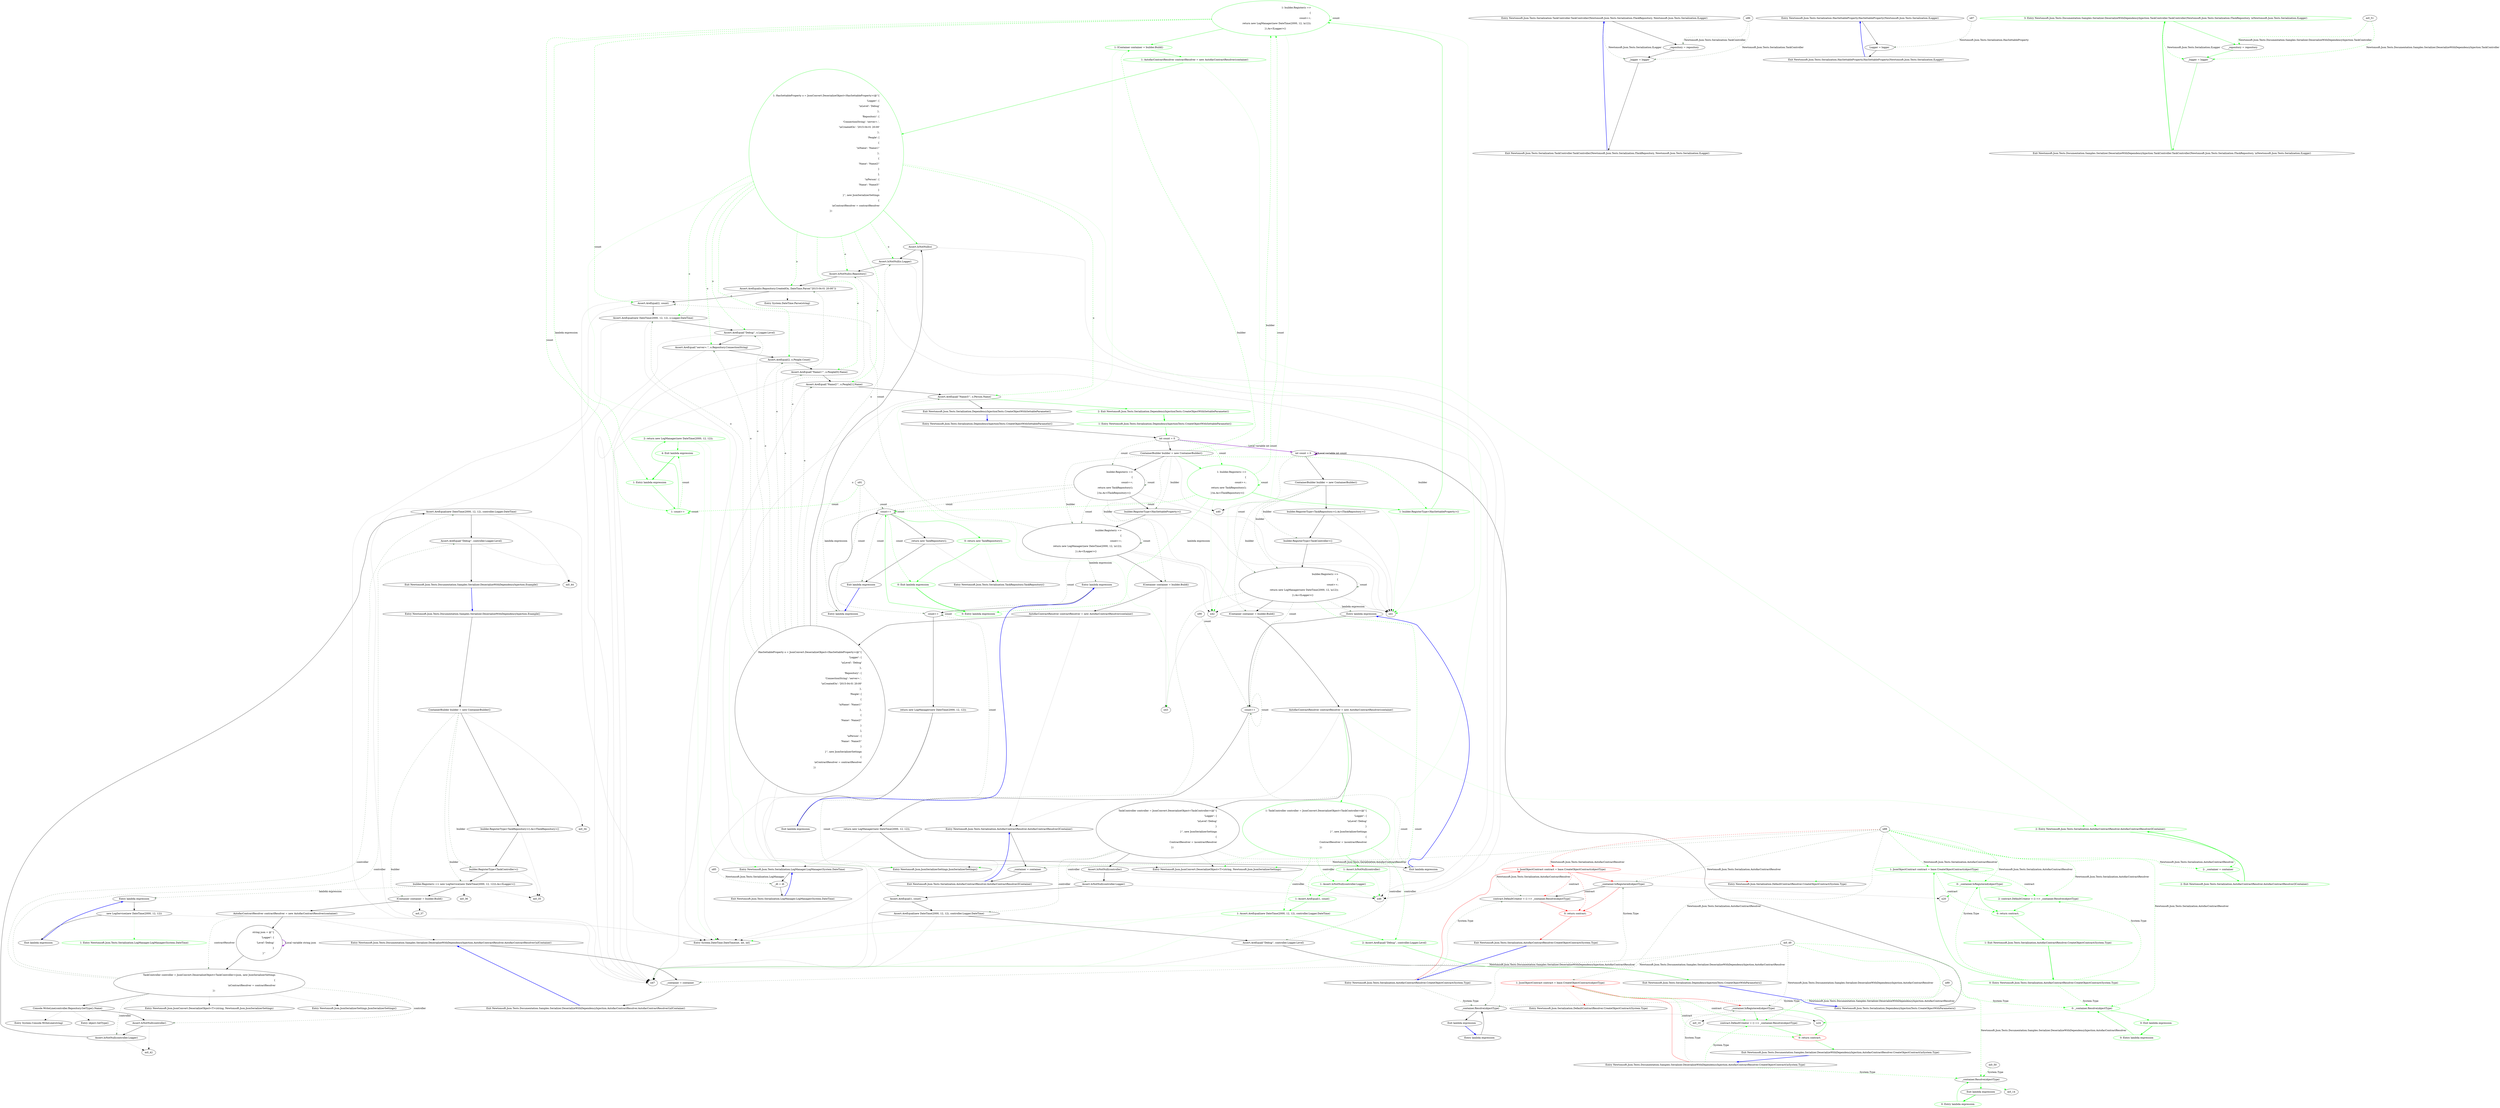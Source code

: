 digraph  {
n0 [cluster="Newtonsoft.Json.Tests.Serialization.LogManager.LogManager(System.DateTime)", file="DependencyInjectionTests.cs.dot", label="Entry Newtonsoft.Json.Tests.Serialization.LogManager.LogManager(System.DateTime)", span="80-80"];
n1 [cluster="Newtonsoft.Json.Tests.Serialization.LogManager.LogManager(System.DateTime)", file="DependencyInjectionTests.cs.dot", label="_dt = dt", span="82-82"];
n2 [cluster="Newtonsoft.Json.Tests.Serialization.LogManager.LogManager(System.DateTime)", file="DependencyInjectionTests.cs.dot", label="Exit Newtonsoft.Json.Tests.Serialization.LogManager.LogManager(System.DateTime)", span="80-80"];
n3 [cluster="Newtonsoft.Json.Tests.Serialization.TaskController.TaskController(Newtonsoft.Json.Tests.Serialization.ITaskRepository, Newtonsoft.Json.Tests.Serialization.ILogger)", file="DependencyInjectionTests.cs.dot", label="Entry Newtonsoft.Json.Tests.Serialization.TaskController.TaskController(Newtonsoft.Json.Tests.Serialization.ITaskRepository, Newtonsoft.Json.Tests.Serialization.ILogger)", span="98-98"];
n4 [cluster="Newtonsoft.Json.Tests.Serialization.TaskController.TaskController(Newtonsoft.Json.Tests.Serialization.ITaskRepository, Newtonsoft.Json.Tests.Serialization.ILogger)", file="DependencyInjectionTests.cs.dot", label="_repository = repository", span="100-100"];
n5 [cluster="Newtonsoft.Json.Tests.Serialization.TaskController.TaskController(Newtonsoft.Json.Tests.Serialization.ITaskRepository, Newtonsoft.Json.Tests.Serialization.ILogger)", file="DependencyInjectionTests.cs.dot", label="_logger = logger", span="101-101"];
n6 [cluster="Newtonsoft.Json.Tests.Serialization.TaskController.TaskController(Newtonsoft.Json.Tests.Serialization.ITaskRepository, Newtonsoft.Json.Tests.Serialization.ILogger)", file="DependencyInjectionTests.cs.dot", label="Exit Newtonsoft.Json.Tests.Serialization.TaskController.TaskController(Newtonsoft.Json.Tests.Serialization.ITaskRepository, Newtonsoft.Json.Tests.Serialization.ILogger)", span="98-98"];
n7 [cluster="Newtonsoft.Json.Tests.Serialization.HasSettableProperty.HasSettableProperty(Newtonsoft.Json.Tests.Serialization.ILogger)", file="DependencyInjectionTests.cs.dot", label="Entry Newtonsoft.Json.Tests.Serialization.HasSettableProperty.HasSettableProperty(Newtonsoft.Json.Tests.Serialization.ILogger)", span="122-122"];
n8 [cluster="Newtonsoft.Json.Tests.Serialization.HasSettableProperty.HasSettableProperty(Newtonsoft.Json.Tests.Serialization.ILogger)", file="DependencyInjectionTests.cs.dot", label="Logger = logger", span="124-124"];
n9 [cluster="Newtonsoft.Json.Tests.Serialization.HasSettableProperty.HasSettableProperty(Newtonsoft.Json.Tests.Serialization.ILogger)", file="DependencyInjectionTests.cs.dot", label="Exit Newtonsoft.Json.Tests.Serialization.HasSettableProperty.HasSettableProperty(Newtonsoft.Json.Tests.Serialization.ILogger)", span="122-122"];
n10 [cluster="Newtonsoft.Json.Tests.Serialization.AutofacContractResolver.AutofacContractResolver(IContainer)", file="DependencyInjectionTests.cs.dot", label="Entry Newtonsoft.Json.Tests.Serialization.AutofacContractResolver.AutofacContractResolver(IContainer)", span="132-132"];
n11 [cluster="Newtonsoft.Json.Tests.Serialization.AutofacContractResolver.AutofacContractResolver(IContainer)", file="DependencyInjectionTests.cs.dot", label="_container = container", span="134-134"];
n12 [cluster="Newtonsoft.Json.Tests.Serialization.AutofacContractResolver.AutofacContractResolver(IContainer)", file="DependencyInjectionTests.cs.dot", label="Exit Newtonsoft.Json.Tests.Serialization.AutofacContractResolver.AutofacContractResolver(IContainer)", span="132-132"];
d10 [cluster="Newtonsoft.Json.Tests.Serialization.AutofacContractResolver.AutofacContractResolver(IContainer)", color=green, community=0, file="DependencyInjectionTests.cs.dot", label="2: Entry Newtonsoft.Json.Tests.Serialization.AutofacContractResolver.AutofacContractResolver(IContainer)", span="132-132"];
d11 [cluster="Newtonsoft.Json.Tests.Serialization.AutofacContractResolver.AutofacContractResolver(IContainer)", color=green, community=0, file="DependencyInjectionTests.cs.dot", label="2: _container = container", span="134-134"];
d12 [cluster="Newtonsoft.Json.Tests.Serialization.AutofacContractResolver.AutofacContractResolver(IContainer)", color=green, community=0, file="DependencyInjectionTests.cs.dot", label="2: Exit Newtonsoft.Json.Tests.Serialization.AutofacContractResolver.AutofacContractResolver(IContainer)", span="132-132"];
n13 [cluster="Newtonsoft.Json.Tests.Serialization.AutofacContractResolver.CreateObjectContract(System.Type)", file="DependencyInjectionTests.cs.dot", label="Entry Newtonsoft.Json.Tests.Serialization.AutofacContractResolver.CreateObjectContract(System.Type)", span="137-137"];
n14 [cluster="Newtonsoft.Json.Tests.Serialization.AutofacContractResolver.CreateObjectContract(System.Type)", color=red, community=1, file="DependencyInjectionTests.cs.dot", label="1: JsonObjectContract contract = base.CreateObjectContract(objectType)", span="139-139"];
n15 [cluster="Newtonsoft.Json.Tests.Serialization.AutofacContractResolver.CreateObjectContract(System.Type)", file="DependencyInjectionTests.cs.dot", label="_container.IsRegistered(objectType)", span="142-142"];
n16 [cluster="Newtonsoft.Json.Tests.Serialization.AutofacContractResolver.CreateObjectContract(System.Type)", file="DependencyInjectionTests.cs.dot", label="contract.DefaultCreator = () => _container.Resolve(objectType)", span="144-144"];
n22 [cluster="lambda expression", file="DependencyInjectionTests.cs.dot", label="_container.Resolve(objectType)", span="144-144"];
n17 [cluster="Newtonsoft.Json.Tests.Serialization.AutofacContractResolver.CreateObjectContract(System.Type)", color=red, community=1, file="DependencyInjectionTests.cs.dot", label="0: return contract;", span="147-147"];
n19 [cluster="Newtonsoft.Json.Serialization.DefaultContractResolver.CreateObjectContract(System.Type)", file="DependencyInjectionTests.cs.dot", label="Entry Newtonsoft.Json.Serialization.DefaultContractResolver.CreateObjectContract(System.Type)", span="385-385"];
n18 [cluster="Newtonsoft.Json.Tests.Serialization.AutofacContractResolver.CreateObjectContract(System.Type)", file="DependencyInjectionTests.cs.dot", label="Exit Newtonsoft.Json.Tests.Serialization.AutofacContractResolver.CreateObjectContract(System.Type)", span="137-137"];
d13 [cluster="Newtonsoft.Json.Tests.Serialization.AutofacContractResolver.CreateObjectContract(System.Type)", color=green, community=0, file="DependencyInjectionTests.cs.dot", label="0: Entry Newtonsoft.Json.Tests.Serialization.AutofacContractResolver.CreateObjectContract(System.Type)", span="137-137"];
d14 [cluster="Newtonsoft.Json.Tests.Serialization.AutofacContractResolver.CreateObjectContract(System.Type)", color=green, community=0, file="DependencyInjectionTests.cs.dot", label="1: JsonObjectContract contract = base.CreateObjectContract(objectType)", span="139-139"];
d15 [cluster="Newtonsoft.Json.Tests.Serialization.AutofacContractResolver.CreateObjectContract(System.Type)", color=green, community=0, file="DependencyInjectionTests.cs.dot", label="0: _container.IsRegistered(objectType)", span="142-142"];
d16 [cluster="Newtonsoft.Json.Tests.Serialization.AutofacContractResolver.CreateObjectContract(System.Type)", color=green, community=0, file="DependencyInjectionTests.cs.dot", label="2: contract.DefaultCreator = () => _container.Resolve(objectType)", span="144-144"];
d22 [cluster="lambda expression", color=green, community=0, file="DependencyInjectionTests.cs.dot", label="0: _container.Resolve(objectType)", span="144-144"];
d18 [cluster="Newtonsoft.Json.Tests.Serialization.AutofacContractResolver.CreateObjectContract(System.Type)", color=green, community=0, file="DependencyInjectionTests.cs.dot", label="1: Exit Newtonsoft.Json.Tests.Serialization.AutofacContractResolver.CreateObjectContract(System.Type)", span="137-137"];
d17 [cluster="Newtonsoft.Json.Tests.Serialization.AutofacContractResolver.CreateObjectContract(System.Type)", color=green, community=0, file="DependencyInjectionTests.cs.dot", label="0: return contract;", span="147-147"];
n21 [cluster="lambda expression", file="DependencyInjectionTests.cs.dot", label="Entry lambda expression", span="144-144"];
n23 [cluster="lambda expression", file="DependencyInjectionTests.cs.dot", label="Exit lambda expression", span="144-144"];
d23 [cluster="lambda expression", color=green, community=0, file="DependencyInjectionTests.cs.dot", label="0: Exit lambda expression", span="144-144"];
d21 [cluster="lambda expression", color=green, community=0, file="DependencyInjectionTests.cs.dot", label="0: Entry lambda expression", span="144-144"];
d76 [cluster="lambda expression", color=green, community=0, file="DependencyInjectionTests.cs.dot", label="0: Entry lambda expression", span="196-200"];
n77 [cluster="lambda expression", file="DependencyInjectionTests.cs.dot", label="count++", span="198-198"];
d81 [cluster="lambda expression", color=green, community=0, file="DependencyInjectionTests.cs.dot", label="1: Entry lambda expression", span="202-206"];
d82 [cluster="lambda expression", color=green, community=0, file="DependencyInjectionTests.cs.dot", label="1: count++", span="204-204"];
d84 [cluster="lambda expression", color=green, community=0, file="DependencyInjectionTests.cs.dot", label="4: Exit lambda expression", span="202-206"];
d83 [cluster="lambda expression", color=green, community=0, file="DependencyInjectionTests.cs.dot", label="2: return new LogManager(new DateTime(2000, 12, 12));", span="205-205"];
d79 [cluster="lambda expression", color=green, community=0, file="DependencyInjectionTests.cs.dot", label="0: Exit lambda expression", span="196-200"];
d78 [cluster="lambda expression", color=green, community=0, file="DependencyInjectionTests.cs.dot", label="0: return new TaskRepository();", span="199-199"];
n80 [cluster="Newtonsoft.Json.Tests.Serialization.TaskRepository.TaskRepository()", file="DependencyInjectionTests.cs.dot", label="Entry Newtonsoft.Json.Tests.Serialization.TaskRepository.TaskRepository()", span="71-71"];
n48 [cluster="System.DateTime.DateTime(int, int, int)", file="DependencyInjectionTests.cs.dot", label="Entry System.DateTime.DateTime(int, int, int)", span="0-0"];
n25 [cluster="Newtonsoft.Json.Tests.Serialization.DependencyInjectionTests.CreateObjectWithParameters()", file="DependencyInjectionTests.cs.dot", label="Entry Newtonsoft.Json.Tests.Serialization.DependencyInjectionTests.CreateObjectWithParameters()", span="155-155"];
n26 [cluster="Newtonsoft.Json.Tests.Serialization.DependencyInjectionTests.CreateObjectWithParameters()", file="DependencyInjectionTests.cs.dot", label="int count = 0", span="157-157"];
n27 [cluster="Newtonsoft.Json.Tests.Serialization.DependencyInjectionTests.CreateObjectWithParameters()", file="DependencyInjectionTests.cs.dot", label="ContainerBuilder builder = new ContainerBuilder()", span="159-159"];
n30 [cluster="Newtonsoft.Json.Tests.Serialization.DependencyInjectionTests.CreateObjectWithParameters()", file="DependencyInjectionTests.cs.dot", label="builder.Register(c =>\r\n            {\r\n                count++;\r\n                return new LogManager(new DateTime(2000, 12, \\n12));\r\n            }).As<ILogger>()", span="162-166"];
n28 [cluster="Newtonsoft.Json.Tests.Serialization.DependencyInjectionTests.CreateObjectWithParameters()", file="DependencyInjectionTests.cs.dot", label="builder.RegisterType<TaskRepository>().As<ITaskRepository>()", span="160-160"];
n29 [cluster="Newtonsoft.Json.Tests.Serialization.DependencyInjectionTests.CreateObjectWithParameters()", file="DependencyInjectionTests.cs.dot", label="builder.RegisterType<TaskController>()", span="161-161"];
n31 [cluster="Newtonsoft.Json.Tests.Serialization.DependencyInjectionTests.CreateObjectWithParameters()", file="DependencyInjectionTests.cs.dot", label="IContainer container = builder.Build()", span="168-168"];
n36 [cluster="Newtonsoft.Json.Tests.Serialization.DependencyInjectionTests.CreateObjectWithParameters()", file="DependencyInjectionTests.cs.dot", label="Assert.AreEqual(1, count)", span="184-184"];
d36 [cluster="Newtonsoft.Json.Tests.Serialization.DependencyInjectionTests.CreateObjectWithParameters()", color=green, community=0, file="DependencyInjectionTests.cs.dot", label="1: Assert.AreEqual(1, count)", span="184-184"];
n49 [cluster="lambda expression", file="DependencyInjectionTests.cs.dot", label="Entry lambda expression", span="162-166"];
n50 [cluster="lambda expression", file="DependencyInjectionTests.cs.dot", label="count++", span="164-164"];
n32 [cluster="Newtonsoft.Json.Tests.Serialization.DependencyInjectionTests.CreateObjectWithParameters()", file="DependencyInjectionTests.cs.dot", label="AutofacContractResolver contractResolver = new AutofacContractResolver(container)", span="170-170"];
n33 [cluster="Newtonsoft.Json.Tests.Serialization.DependencyInjectionTests.CreateObjectWithParameters()", file="DependencyInjectionTests.cs.dot", label="TaskController controller = JsonConvert.DeserializeObject<TaskController>(@''{\r\n                'Logger': {\r\n                    '\\nLevel':'Debug'\r\n                }\r\n            }'', new JsonSerializerSettings\r\n            {\r\n                ContractResolver = \\ncontractResolver\r\n            })", span="172-179"];
d33 [cluster="Newtonsoft.Json.Tests.Serialization.DependencyInjectionTests.CreateObjectWithParameters()", color=green, community=0, file="DependencyInjectionTests.cs.dot", label="1: TaskController controller = JsonConvert.DeserializeObject<TaskController>(@''{\r\n                'Logger': {\r\n                    '\\nLevel':'Debug'\r\n                }\r\n            }'', new JsonSerializerSettings\r\n            {\r\n                ContractResolver = \\ncontractResolver\r\n            })", span="172-179"];
n34 [cluster="Newtonsoft.Json.Tests.Serialization.DependencyInjectionTests.CreateObjectWithParameters()", file="DependencyInjectionTests.cs.dot", label="Assert.IsNotNull(controller)", span="181-181"];
n35 [cluster="Newtonsoft.Json.Tests.Serialization.DependencyInjectionTests.CreateObjectWithParameters()", file="DependencyInjectionTests.cs.dot", label="Assert.IsNotNull(controller.Logger)", span="182-182"];
n37 [cluster="Newtonsoft.Json.Tests.Serialization.DependencyInjectionTests.CreateObjectWithParameters()", file="DependencyInjectionTests.cs.dot", label="Assert.AreEqual(new DateTime(2000, 12, 12), controller.Logger.DateTime)", span="186-186"];
n38 [cluster="Newtonsoft.Json.Tests.Serialization.DependencyInjectionTests.CreateObjectWithParameters()", file="DependencyInjectionTests.cs.dot", label="Assert.AreEqual(''Debug'', controller.Logger.Level)", span="187-187"];
n44 [cluster="Newtonsoft.Json.JsonSerializerSettings.JsonSerializerSettings()", file="DependencyInjectionTests.cs.dot", label="Entry Newtonsoft.Json.JsonSerializerSettings.JsonSerializerSettings()", span="397-397"];
n45 [cluster="Newtonsoft.Json.JsonConvert.DeserializeObject<T>(string, Newtonsoft.Json.JsonSerializerSettings)", file="DependencyInjectionTests.cs.dot", label="Entry Newtonsoft.Json.JsonConvert.DeserializeObject<T>(string, Newtonsoft.Json.JsonSerializerSettings)", span="817-817"];
n39 [cluster="Newtonsoft.Json.Tests.Serialization.DependencyInjectionTests.CreateObjectWithParameters()", file="DependencyInjectionTests.cs.dot", label="Exit Newtonsoft.Json.Tests.Serialization.DependencyInjectionTests.CreateObjectWithParameters()", span="155-155"];
d34 [cluster="Newtonsoft.Json.Tests.Serialization.DependencyInjectionTests.CreateObjectWithParameters()", color=green, community=0, file="DependencyInjectionTests.cs.dot", label="1: Assert.IsNotNull(controller)", span="181-181"];
d35 [cluster="Newtonsoft.Json.Tests.Serialization.DependencyInjectionTests.CreateObjectWithParameters()", color=green, community=0, file="DependencyInjectionTests.cs.dot", label="1: Assert.IsNotNull(controller.Logger)", span="182-182"];
d37 [cluster="Newtonsoft.Json.Tests.Serialization.DependencyInjectionTests.CreateObjectWithParameters()", color=green, community=0, file="DependencyInjectionTests.cs.dot", label="1: Assert.AreEqual(new DateTime(2000, 12, 12), controller.Logger.DateTime)", span="186-186"];
d38 [cluster="Newtonsoft.Json.Tests.Serialization.DependencyInjectionTests.CreateObjectWithParameters()", color=green, community=0, file="DependencyInjectionTests.cs.dot", label="2: Assert.AreEqual(''Debug'', controller.Logger.Level)", span="187-187"];
n51 [cluster="lambda expression", file="DependencyInjectionTests.cs.dot", label="return new LogManager(new DateTime(2000, 12, 12));", span="165-165"];
n52 [cluster="lambda expression", file="DependencyInjectionTests.cs.dot", label="Exit lambda expression", span="162-166"];
n53 [cluster="Newtonsoft.Json.Tests.Serialization.DependencyInjectionTests.CreateObjectWithSettableParameter()", file="DependencyInjectionTests.cs.dot", label="Entry Newtonsoft.Json.Tests.Serialization.DependencyInjectionTests.CreateObjectWithSettableParameter()", span="191-191"];
n54 [cluster="Newtonsoft.Json.Tests.Serialization.DependencyInjectionTests.CreateObjectWithSettableParameter()", file="DependencyInjectionTests.cs.dot", label="int count = 0", span="193-193"];
n55 [cluster="Newtonsoft.Json.Tests.Serialization.DependencyInjectionTests.CreateObjectWithSettableParameter()", file="DependencyInjectionTests.cs.dot", label="ContainerBuilder builder = new ContainerBuilder()", span="195-195"];
n56 [cluster="Newtonsoft.Json.Tests.Serialization.DependencyInjectionTests.CreateObjectWithSettableParameter()", file="DependencyInjectionTests.cs.dot", label="builder.Register(c =>\r\n            {\r\n                count++;\r\n                return new TaskRepository();\r\n            })\\n.As<ITaskRepository>()", span="196-200"];
d56 [cluster="Newtonsoft.Json.Tests.Serialization.DependencyInjectionTests.CreateObjectWithSettableParameter()", color=green, community=0, file="DependencyInjectionTests.cs.dot", label="1: builder.Register(c =>\r\n            {\r\n                count++;\r\n                return new TaskRepository();\r\n            })\\n.As<ITaskRepository>()", span="196-200"];
n57 [cluster="Newtonsoft.Json.Tests.Serialization.DependencyInjectionTests.CreateObjectWithSettableParameter()", file="DependencyInjectionTests.cs.dot", label="builder.RegisterType<HasSettableProperty>()", span="201-201"];
n58 [cluster="Newtonsoft.Json.Tests.Serialization.DependencyInjectionTests.CreateObjectWithSettableParameter()", file="DependencyInjectionTests.cs.dot", label="builder.Register(c =>\r\n            {\r\n                count++;\r\n                return new LogManager(new DateTime(2000, 12, \\n12));\r\n            }).As<ILogger>()", span="202-206"];
n59 [cluster="Newtonsoft.Json.Tests.Serialization.DependencyInjectionTests.CreateObjectWithSettableParameter()", file="DependencyInjectionTests.cs.dot", label="IContainer container = builder.Build()", span="208-208"];
d57 [cluster="Newtonsoft.Json.Tests.Serialization.DependencyInjectionTests.CreateObjectWithSettableParameter()", color=green, community=0, file="DependencyInjectionTests.cs.dot", label="1: builder.RegisterType<HasSettableProperty>()", span="201-201"];
d58 [cluster="Newtonsoft.Json.Tests.Serialization.DependencyInjectionTests.CreateObjectWithSettableParameter()", color=green, community=0, file="DependencyInjectionTests.cs.dot", label="1: builder.Register(c =>\r\n            {\r\n                count++;\r\n                return new LogManager(new DateTime(2000, 12, \\n12));\r\n            }).As<ILogger>()", span="202-206"];
d59 [cluster="Newtonsoft.Json.Tests.Serialization.DependencyInjectionTests.CreateObjectWithSettableParameter()", color=green, community=0, file="DependencyInjectionTests.cs.dot", label="1: IContainer container = builder.Build()", span="208-208"];
n76 [cluster="lambda expression", file="DependencyInjectionTests.cs.dot", label="Entry lambda expression", span="196-200"];
n66 [cluster="Newtonsoft.Json.Tests.Serialization.DependencyInjectionTests.CreateObjectWithSettableParameter()", file="DependencyInjectionTests.cs.dot", label="Assert.AreEqual(2, count)", span="241-241"];
n81 [cluster="lambda expression", file="DependencyInjectionTests.cs.dot", label="Entry lambda expression", span="202-206"];
n82 [cluster="lambda expression", file="DependencyInjectionTests.cs.dot", label="count++", span="204-204"];
n60 [cluster="Newtonsoft.Json.Tests.Serialization.DependencyInjectionTests.CreateObjectWithSettableParameter()", file="DependencyInjectionTests.cs.dot", label="AutofacContractResolver contractResolver = new AutofacContractResolver(container)", span="210-210"];
n61 [cluster="Newtonsoft.Json.Tests.Serialization.DependencyInjectionTests.CreateObjectWithSettableParameter()", file="DependencyInjectionTests.cs.dot", label="HasSettableProperty o = JsonConvert.DeserializeObject<HasSettableProperty>(@''{\r\n                'Logger': {\r\n                    '\\nLevel': 'Debug'\r\n                },\r\n                'Repository': {\r\n                    'ConnectionString': 'server=.',\r\n                    '\\nCreatedOn': '2015-04-01 20:00'\r\n                },\r\n                'People': [\r\n                    {\r\n                        '\\nName': 'Name1!'\r\n                    },\r\n                    {\r\n                        'Name': 'Name2!'\r\n                    }\r\n                ],\r\n                '\\nPerson': {\r\n                    'Name': 'Name3!'\r\n                }\r\n            }'', new JsonSerializerSettings\r\n            {\r\n                \\nContractResolver = contractResolver\r\n            })", span="212-234"];
n62 [cluster="Newtonsoft.Json.Tests.Serialization.DependencyInjectionTests.CreateObjectWithSettableParameter()", file="DependencyInjectionTests.cs.dot", label="Assert.IsNotNull(o)", span="236-236"];
n63 [cluster="Newtonsoft.Json.Tests.Serialization.DependencyInjectionTests.CreateObjectWithSettableParameter()", file="DependencyInjectionTests.cs.dot", label="Assert.IsNotNull(o.Logger)", span="237-237"];
n64 [cluster="Newtonsoft.Json.Tests.Serialization.DependencyInjectionTests.CreateObjectWithSettableParameter()", file="DependencyInjectionTests.cs.dot", label="Assert.IsNotNull(o.Repository)", span="238-238"];
n65 [cluster="Newtonsoft.Json.Tests.Serialization.DependencyInjectionTests.CreateObjectWithSettableParameter()", file="DependencyInjectionTests.cs.dot", label="Assert.AreEqual(o.Repository.CreatedOn, DateTime.Parse(''2015-04-01 20:00''))", span="239-239"];
n67 [cluster="Newtonsoft.Json.Tests.Serialization.DependencyInjectionTests.CreateObjectWithSettableParameter()", file="DependencyInjectionTests.cs.dot", label="Assert.AreEqual(new DateTime(2000, 12, 12), o.Logger.DateTime)", span="243-243"];
n68 [cluster="Newtonsoft.Json.Tests.Serialization.DependencyInjectionTests.CreateObjectWithSettableParameter()", file="DependencyInjectionTests.cs.dot", label="Assert.AreEqual(''Debug'', o.Logger.Level)", span="244-244"];
n69 [cluster="Newtonsoft.Json.Tests.Serialization.DependencyInjectionTests.CreateObjectWithSettableParameter()", file="DependencyInjectionTests.cs.dot", label="Assert.AreEqual(''server=.'', o.Repository.ConnectionString)", span="245-245"];
n70 [cluster="Newtonsoft.Json.Tests.Serialization.DependencyInjectionTests.CreateObjectWithSettableParameter()", file="DependencyInjectionTests.cs.dot", label="Assert.AreEqual(2, o.People.Count)", span="246-246"];
n71 [cluster="Newtonsoft.Json.Tests.Serialization.DependencyInjectionTests.CreateObjectWithSettableParameter()", file="DependencyInjectionTests.cs.dot", label="Assert.AreEqual(''Name1!'', o.People[0].Name)", span="247-247"];
n72 [cluster="Newtonsoft.Json.Tests.Serialization.DependencyInjectionTests.CreateObjectWithSettableParameter()", file="DependencyInjectionTests.cs.dot", label="Assert.AreEqual(''Name2!'', o.People[1].Name)", span="248-248"];
n73 [cluster="Newtonsoft.Json.Tests.Serialization.DependencyInjectionTests.CreateObjectWithSettableParameter()", file="DependencyInjectionTests.cs.dot", label="Assert.AreEqual(''Name3!'', o.Person.Name)", span="249-249"];
n75 [cluster="System.DateTime.Parse(string)", file="DependencyInjectionTests.cs.dot", label="Entry System.DateTime.Parse(string)", span="0-0"];
n74 [cluster="Newtonsoft.Json.Tests.Serialization.DependencyInjectionTests.CreateObjectWithSettableParameter()", file="DependencyInjectionTests.cs.dot", label="Exit Newtonsoft.Json.Tests.Serialization.DependencyInjectionTests.CreateObjectWithSettableParameter()", span="191-191"];
d74 [cluster="Newtonsoft.Json.Tests.Serialization.DependencyInjectionTests.CreateObjectWithSettableParameter()", color=green, community=0, file="DependencyInjectionTests.cs.dot", label="2: Exit Newtonsoft.Json.Tests.Serialization.DependencyInjectionTests.CreateObjectWithSettableParameter()", span="191-191"];
d60 [cluster="Newtonsoft.Json.Tests.Serialization.DependencyInjectionTests.CreateObjectWithSettableParameter()", color=green, community=0, file="DependencyInjectionTests.cs.dot", label="1: AutofacContractResolver contractResolver = new AutofacContractResolver(container)", span="210-210"];
d61 [cluster="Newtonsoft.Json.Tests.Serialization.DependencyInjectionTests.CreateObjectWithSettableParameter()", color=green, community=0, file="DependencyInjectionTests.cs.dot", label="1: HasSettableProperty o = JsonConvert.DeserializeObject<HasSettableProperty>(@''{\r\n                'Logger': {\r\n                    '\\nLevel': 'Debug'\r\n                },\r\n                'Repository': {\r\n                    'ConnectionString': 'server=.',\r\n                    '\\nCreatedOn': '2015-04-01 20:00'\r\n                },\r\n                'People': [\r\n                    {\r\n                        '\\nName': 'Name1!'\r\n                    },\r\n                    {\r\n                        'Name': 'Name2!'\r\n                    }\r\n                ],\r\n                '\\nPerson': {\r\n                    'Name': 'Name3!'\r\n                }\r\n            }'', new JsonSerializerSettings\r\n            {\r\n                \\nContractResolver = contractResolver\r\n            })", span="212-234"];
d53 [cluster="Newtonsoft.Json.Tests.Serialization.DependencyInjectionTests.CreateObjectWithSettableParameter()", color=green, community=0, file="DependencyInjectionTests.cs.dot", label="1: Entry Newtonsoft.Json.Tests.Serialization.DependencyInjectionTests.CreateObjectWithSettableParameter()", span="191-191"];
n78 [cluster="lambda expression", file="DependencyInjectionTests.cs.dot", label="return new TaskRepository();", span="199-199"];
n79 [cluster="lambda expression", file="DependencyInjectionTests.cs.dot", label="Exit lambda expression", span="196-200"];
n83 [cluster="lambda expression", file="DependencyInjectionTests.cs.dot", label="return new LogManager(new DateTime(2000, 12, 12));", span="205-205"];
n84 [cluster="lambda expression", file="DependencyInjectionTests.cs.dot", label="Exit lambda expression", span="202-206"];
m0_3 [cluster="Newtonsoft.Json.Tests.Documentation.Samples.Serializer.DeserializeWithDependencyInjection.AutofacContractResolver.CreateObjectContract(\\nSystem.Type)", file="DeserializeWithDependencyInjection.cs", label="Entry Newtonsoft.Json.Tests.Documentation.Samples.Serializer.DeserializeWithDependencyInjection.AutofacContractResolver.CreateObjectContract(\\nSystem.Type)", span="59-59"];
m0_4 [cluster="Newtonsoft.Json.Tests.Documentation.Samples.Serializer.DeserializeWithDependencyInjection.AutofacContractResolver.CreateObjectContract(\\nSystem.Type)", color=red, community=1, file="DeserializeWithDependencyInjection.cs", label="1: JsonObjectContract contract = base.CreateObjectContract(objectType)", span="61-61"];
m0_5 [cluster="Newtonsoft.Json.Tests.Documentation.Samples.Serializer.DeserializeWithDependencyInjection.AutofacContractResolver.CreateObjectContract(\\nSystem.Type)", file="DeserializeWithDependencyInjection.cs", label="_container.IsRegistered(objectType)", span="64-64"];
m0_6 [cluster="Newtonsoft.Json.Tests.Documentation.Samples.Serializer.DeserializeWithDependencyInjection.AutofacContractResolver.CreateObjectContract(\\nSystem.Type)", file="DeserializeWithDependencyInjection.cs", label="contract.DefaultCreator = () => _container.Resolve(objectType)", span="66-66"];
m0_12 [cluster="lambda expression", file="DeserializeWithDependencyInjection.cs", label="_container.Resolve(objectType)", span="66-66"];
m0_7 [cluster="Newtonsoft.Json.Tests.Documentation.Samples.Serializer.DeserializeWithDependencyInjection.AutofacContractResolver.CreateObjectContract(\\nSystem.Type)", color=red, community=1, file="DeserializeWithDependencyInjection.cs", label="0: return contract;", span="69-69"];
m0_9 [cluster="Newtonsoft.Json.Serialization.DefaultContractResolver.CreateObjectContract(System.Type)", file="DeserializeWithDependencyInjection.cs", label="Entry Newtonsoft.Json.Serialization.DefaultContractResolver.CreateObjectContract(System.Type)", span="385-385"];
m0_8 [cluster="Newtonsoft.Json.Tests.Documentation.Samples.Serializer.DeserializeWithDependencyInjection.AutofacContractResolver.CreateObjectContract(\\nSystem.Type)", file="DeserializeWithDependencyInjection.cs", label="Exit Newtonsoft.Json.Tests.Documentation.Samples.Serializer.DeserializeWithDependencyInjection.AutofacContractResolver.CreateObjectContract(\\nSystem.Type)", span="59-59"];
m0_0 [cluster="Newtonsoft.Json.Tests.Documentation.Samples.Serializer.DeserializeWithDependencyInjection.AutofacContractResolver.AutofacContractResolver(\\nIContainer)", file="DeserializeWithDependencyInjection.cs", label="Entry Newtonsoft.Json.Tests.Documentation.Samples.Serializer.DeserializeWithDependencyInjection.AutofacContractResolver.AutofacContractResolver(\\nIContainer)", span="54-54"];
m0_1 [cluster="Newtonsoft.Json.Tests.Documentation.Samples.Serializer.DeserializeWithDependencyInjection.AutofacContractResolver.AutofacContractResolver(\\nIContainer)", file="DeserializeWithDependencyInjection.cs", label="_container = container", span="56-56"];
m0_2 [cluster="Newtonsoft.Json.Tests.Documentation.Samples.Serializer.DeserializeWithDependencyInjection.AutofacContractResolver.AutofacContractResolver(\\nIContainer)", file="DeserializeWithDependencyInjection.cs", label="Exit Newtonsoft.Json.Tests.Documentation.Samples.Serializer.DeserializeWithDependencyInjection.AutofacContractResolver.AutofacContractResolver(\\nIContainer)", span="54-54"];
m0_15 [cluster="Newtonsoft.Json.Tests.Documentation.Samples.Serializer.DeserializeWithDependencyInjection.TaskController.TaskController(Newtonsoft.Json.Tests.Serialization.ITaskRepository, \\nNewtonsoft.Json.Tests.Serialization.ILogger)", color=green, community=0, file="DeserializeWithDependencyInjection.cs", label="3: Entry Newtonsoft.Json.Tests.Documentation.Samples.Serializer.DeserializeWithDependencyInjection.TaskController.TaskController(Newtonsoft.Json.Tests.Serialization.ITaskRepository, \\nNewtonsoft.Json.Tests.Serialization.ILogger)", span="78-78"];
m0_16 [cluster="Newtonsoft.Json.Tests.Documentation.Samples.Serializer.DeserializeWithDependencyInjection.TaskController.TaskController(Newtonsoft.Json.Tests.Serialization.ITaskRepository, \\nNewtonsoft.Json.Tests.Serialization.ILogger)", file="DeserializeWithDependencyInjection.cs", label="_repository = repository", span="80-80"];
m0_17 [cluster="Newtonsoft.Json.Tests.Documentation.Samples.Serializer.DeserializeWithDependencyInjection.TaskController.TaskController(Newtonsoft.Json.Tests.Serialization.ITaskRepository, \\nNewtonsoft.Json.Tests.Serialization.ILogger)", file="DeserializeWithDependencyInjection.cs", label="_logger = logger", span="81-81"];
m0_18 [cluster="Newtonsoft.Json.Tests.Documentation.Samples.Serializer.DeserializeWithDependencyInjection.TaskController.TaskController(Newtonsoft.Json.Tests.Serialization.ITaskRepository, \\nNewtonsoft.Json.Tests.Serialization.ILogger)", file="DeserializeWithDependencyInjection.cs", label="Exit Newtonsoft.Json.Tests.Documentation.Samples.Serializer.DeserializeWithDependencyInjection.TaskController.TaskController(Newtonsoft.Json.Tests.Serialization.ITaskRepository, \\nNewtonsoft.Json.Tests.Serialization.ILogger)", span="78-78"];
m0_19 [cluster="Newtonsoft.Json.Tests.Documentation.Samples.Serializer.DeserializeWithDependencyInjection.Example()", file="DeserializeWithDependencyInjection.cs", label="Entry Newtonsoft.Json.Tests.Documentation.Samples.Serializer.DeserializeWithDependencyInjection.Example()", span="97-97"];
m0_20 [cluster="Newtonsoft.Json.Tests.Documentation.Samples.Serializer.DeserializeWithDependencyInjection.Example()", file="DeserializeWithDependencyInjection.cs", label="ContainerBuilder builder = new ContainerBuilder()", span="100-100"];
m0_21 [cluster="Newtonsoft.Json.Tests.Documentation.Samples.Serializer.DeserializeWithDependencyInjection.Example()", file="DeserializeWithDependencyInjection.cs", label="builder.RegisterType<TaskRepository>().As<ITaskRepository>()", span="101-101"];
m0_22 [cluster="Newtonsoft.Json.Tests.Documentation.Samples.Serializer.DeserializeWithDependencyInjection.Example()", file="DeserializeWithDependencyInjection.cs", label="builder.RegisterType<TaskController>()", span="102-102"];
m0_23 [cluster="Newtonsoft.Json.Tests.Documentation.Samples.Serializer.DeserializeWithDependencyInjection.Example()", file="DeserializeWithDependencyInjection.cs", label="builder.Register(c => new LogService(new DateTime(2000, 12, 12))).As<ILogger>()", span="103-103"];
m0_24 [cluster="Newtonsoft.Json.Tests.Documentation.Samples.Serializer.DeserializeWithDependencyInjection.Example()", file="DeserializeWithDependencyInjection.cs", label="IContainer container = builder.Build()", span="105-105"];
m0_45 [cluster="lambda expression", file="DeserializeWithDependencyInjection.cs", label="Entry lambda expression", span="103-103"];
m0_25 [cluster="Newtonsoft.Json.Tests.Documentation.Samples.Serializer.DeserializeWithDependencyInjection.Example()", file="DeserializeWithDependencyInjection.cs", label="AutofacContractResolver contractResolver = new AutofacContractResolver(container)", span="107-107"];
m0_26 [cluster="Newtonsoft.Json.Tests.Documentation.Samples.Serializer.DeserializeWithDependencyInjection.Example()", file="DeserializeWithDependencyInjection.cs", label="string json = @''{\r\n              'Logger': {\r\n                'Level':'Debug'\r\n              }\r\n            }''", span="109-113"];
m0_27 [cluster="Newtonsoft.Json.Tests.Documentation.Samples.Serializer.DeserializeWithDependencyInjection.Example()", file="DeserializeWithDependencyInjection.cs", label="TaskController controller = JsonConvert.DeserializeObject<TaskController>(json, new JsonSerializerSettings\r\n            {\r\n                \\nContractResolver = contractResolver\r\n            })", span="116-119"];
m0_39 [cluster="Newtonsoft.Json.JsonConvert.DeserializeObject<T>(string, Newtonsoft.Json.JsonSerializerSettings)", file="DeserializeWithDependencyInjection.cs", label="Entry Newtonsoft.Json.JsonConvert.DeserializeObject<T>(string, Newtonsoft.Json.JsonSerializerSettings)", span="817-817"];
m0_38 [cluster="Newtonsoft.Json.JsonSerializerSettings.JsonSerializerSettings()", file="DeserializeWithDependencyInjection.cs", label="Entry Newtonsoft.Json.JsonSerializerSettings.JsonSerializerSettings()", span="397-397"];
m0_28 [cluster="Newtonsoft.Json.Tests.Documentation.Samples.Serializer.DeserializeWithDependencyInjection.Example()", file="DeserializeWithDependencyInjection.cs", label="Console.WriteLine(controller.Repository.GetType().Name)", span="121-121"];
m0_29 [cluster="Newtonsoft.Json.Tests.Documentation.Samples.Serializer.DeserializeWithDependencyInjection.Example()", file="DeserializeWithDependencyInjection.cs", label="Assert.IsNotNull(controller)", span="125-125"];
m0_30 [cluster="Newtonsoft.Json.Tests.Documentation.Samples.Serializer.DeserializeWithDependencyInjection.Example()", file="DeserializeWithDependencyInjection.cs", label="Assert.IsNotNull(controller.Logger)", span="126-126"];
m0_31 [cluster="Newtonsoft.Json.Tests.Documentation.Samples.Serializer.DeserializeWithDependencyInjection.Example()", file="DeserializeWithDependencyInjection.cs", label="Assert.AreEqual(new DateTime(2000, 12, 12), controller.Logger.DateTime)", span="128-128"];
m0_32 [cluster="Newtonsoft.Json.Tests.Documentation.Samples.Serializer.DeserializeWithDependencyInjection.Example()", file="DeserializeWithDependencyInjection.cs", label="Assert.AreEqual(''Debug'', controller.Logger.Level)", span="129-129"];
m0_41 [cluster="System.Console.WriteLine(string)", file="DeserializeWithDependencyInjection.cs", label="Entry System.Console.WriteLine(string)", span="0-0"];
m0_40 [cluster="object.GetType()", file="DeserializeWithDependencyInjection.cs", label="Entry object.GetType()", span="0-0"];
m0_33 [cluster="Newtonsoft.Json.Tests.Documentation.Samples.Serializer.DeserializeWithDependencyInjection.Example()", file="DeserializeWithDependencyInjection.cs", label="Exit Newtonsoft.Json.Tests.Documentation.Samples.Serializer.DeserializeWithDependencyInjection.Example()", span="97-97"];
m0_11 [cluster="lambda expression", color=green, community=0, file="DeserializeWithDependencyInjection.cs", label="0: Entry lambda expression", span="66-66"];
m0_13 [cluster="lambda expression", file="DeserializeWithDependencyInjection.cs", label="Exit lambda expression", span="66-66"];
m0_46 [cluster="lambda expression", file="DeserializeWithDependencyInjection.cs", label="new LogService(new DateTime(2000, 12, 12))", span="103-103"];
m0_48 [cluster="Newtonsoft.Json.Tests.Serialization.LogManager.LogManager(System.DateTime)", color=green, community=0, file="DeserializeWithDependencyInjection.cs", label="1: Entry Newtonsoft.Json.Tests.Serialization.LogManager.LogManager(System.DateTime)", span="80-80"];
m0_47 [cluster="lambda expression", file="DeserializeWithDependencyInjection.cs", label="Exit lambda expression", span="103-103"];
n20;
n24;
n40;
n41;
n42;
n43;
n47;
n46;
n85;
n86;
n87;
n88;
n89;
n90;
n91;
m0_10;
m0_14;
m0_34;
m0_35;
m0_36;
m0_37;
m0_42;
m0_44;
m0_49;
m0_50;
m0_51;
n0 -> n1  [key=0, style=solid];
n1 -> n2  [key=0, style=solid];
n2 -> n0  [color=blue, key=0, style=bold];
n3 -> n4  [key=0, style=solid];
n3 -> n5  [color=darkseagreen4, key=1, label="Newtonsoft.Json.Tests.Serialization.ILogger", style=dashed];
n4 -> n5  [key=0, style=solid];
n5 -> n6  [key=0, style=solid];
n6 -> n3  [color=blue, key=0, style=bold];
n7 -> n8  [key=0, style=solid];
n8 -> n9  [key=0, style=solid];
n9 -> n7  [color=blue, key=0, style=bold];
n10 -> n11  [key=0, style=solid];
n11 -> n12  [key=0, style=solid];
n12 -> n10  [color=blue, key=0, style=bold];
d10 -> d11  [color=green, key=0, style=solid];
d11 -> d12  [color=green, key=0, style=solid];
d12 -> d10  [color=green, key=0, style=bold];
n13 -> n14  [color=red, key=0, style=solid];
n13 -> n15  [color=darkseagreen4, key=1, label="System.Type", style=dashed];
n13 -> n16  [color=darkseagreen4, key=1, label="System.Type", style=dashed];
n13 -> n22  [color=darkseagreen4, key=1, label="System.Type", style=dashed];
n14 -> n15  [color=red, key=0, style=solid];
n14 -> n16  [color=red, key=1, label=contract, style=dashed];
n14 -> n17  [color=red, key=1, label=contract, style=dashed];
n14 -> n19  [color=red, key=2, style=dotted];
n15 -> n16  [key=0, style=solid];
n15 -> n17  [color=red, key=0, style=solid];
n15 -> n20  [key=2, style=dotted];
n16 -> n17  [color=red, key=0, style=solid];
n22 -> n23  [key=0, style=solid];
n22 -> n24  [key=2, style=dotted];
n17 -> n18  [color=red, key=0, style=solid];
n18 -> n13  [color=blue, key=0, style=bold];
d13 -> d14  [color=green, key=0, style=solid];
d13 -> d15  [color=green, key=1, label="System.Type", style=dashed];
d13 -> d16  [color=green, key=1, label="System.Type", style=dashed];
d13 -> d22  [color=green, key=1, label="System.Type", style=dashed];
d14 -> d15  [color=green, key=0, style=solid];
d14 -> d16  [color=green, key=1, label=contract, style=dashed];
d14 -> d17  [color=green, key=1, label=contract, style=dashed];
d14 -> n19  [color=green, key=2, style=dotted];
d15 -> d16  [color=green, key=0, style=solid];
d15 -> d17  [color=green, key=0, style=solid];
d15 -> n20  [color=green, key=2, style=dotted];
d16 -> d17  [color=green, key=0, style=solid];
d22 -> d23  [color=green, key=0, style=solid];
d22 -> n24  [color=green, key=2, style=dotted];
d18 -> d13  [color=green, key=0, style=bold];
d17 -> d18  [color=green, key=0, style=solid];
n21 -> n22  [key=0, style=solid];
n23 -> n21  [color=blue, key=0, style=bold];
d23 -> d21  [color=green, key=0, style=bold];
d21 -> d22  [color=green, key=0, style=solid];
d76 -> n77  [color=green, key=0, style=solid];
n77 -> d79  [color=green, key=1, label=count, style=dashed];
n77 -> d78  [color=green, key=0, style=solid];
n77 -> n77  [color=darkseagreen4, key=1, label=count, style=dashed];
n77 -> n78  [key=0, style=solid];
n77 -> n79  [color=darkseagreen4, key=1, label=count, style=dashed];
d81 -> d82  [color=green, key=0, style=solid];
d82 -> d82  [color=green, key=1, label=count, style=dashed];
d82 -> d84  [color=green, key=1, label=count, style=dashed];
d82 -> d83  [color=green, key=0, style=solid];
d84 -> d81  [color=green, key=0, style=bold];
d83 -> n0  [color=green, key=2, style=dotted];
d83 -> d84  [color=green, key=0, style=solid];
d83 -> n48  [color=green, key=2, style=dotted];
d79 -> d76  [color=green, key=0, style=bold];
d78 -> d79  [color=green, key=0, style=solid];
d78 -> n80  [color=green, key=2, style=dotted];
n25 -> n26  [key=0, style=solid];
n26 -> n26  [color=darkorchid, key=3, label="Local variable int count", style=bold];
n26 -> n27  [key=0, style=solid];
n26 -> n30  [color=darkseagreen4, key=1, label=count, style=dashed];
n27 -> n28  [key=0, style=solid];
n27 -> n29  [color=darkseagreen4, key=1, label=builder, style=dashed];
n27 -> n30  [color=darkseagreen4, key=1, label=builder, style=dashed];
n27 -> n31  [color=darkseagreen4, key=1, label=builder, style=dashed];
n27 -> n40  [key=2, style=dotted];
n30 -> n30  [color=darkseagreen4, key=1, label=count, style=dashed];
n30 -> n31  [key=0, style=solid];
n30 -> n36  [color=darkseagreen4, key=1, label=count, style=dashed];
n30 -> d36  [color=green, key=1, label=count, style=dashed];
n30 -> n41  [key=2, style=dotted];
n30 -> n42  [key=2, style=dotted];
n30 -> n49  [color=darkseagreen4, key=1, label="lambda expression", style=dashed];
n30 -> n50  [color=darkseagreen4, key=1, label=count, style=dashed];
n28 -> n29  [key=0, style=solid];
n28 -> n41  [key=2, style=dotted];
n29 -> n30  [key=0, style=solid];
n29 -> n41  [key=2, style=dotted];
n31 -> n32  [key=0, style=solid];
n31 -> n43  [key=2, style=dotted];
n36 -> n37  [key=0, style=solid];
n36 -> n47  [key=2, style=dotted];
d36 -> d37  [color=green, key=0, style=solid];
d36 -> n47  [color=green, key=2, style=dotted];
n49 -> n50  [key=0, style=solid];
n50 -> n50  [color=darkseagreen4, key=1, label=count, style=dashed];
n50 -> n51  [key=0, style=solid];
n50 -> n52  [color=darkseagreen4, key=1, label=count, style=dashed];
n32 -> n10  [key=2, style=dotted];
n32 -> d10  [color=green, key=2, style=dotted];
n32 -> n33  [key=0, style=solid];
n32 -> d33  [color=green, key=0, style=solid];
n33 -> n34  [key=0, style=solid];
n33 -> n35  [color=darkseagreen4, key=1, label=controller, style=dashed];
n33 -> n37  [color=darkseagreen4, key=1, label=controller, style=dashed];
n33 -> n38  [color=darkseagreen4, key=1, label=controller, style=dashed];
n33 -> n44  [key=2, style=dotted];
n33 -> n45  [key=2, style=dotted];
d33 -> d34  [color=green, key=0, style=solid];
d33 -> d35  [color=green, key=1, label=controller, style=dashed];
d33 -> d37  [color=green, key=1, label=controller, style=dashed];
d33 -> d38  [color=green, key=1, label=controller, style=dashed];
d33 -> n44  [color=green, key=2, style=dotted];
d33 -> n45  [color=green, key=2, style=dotted];
n34 -> n35  [key=0, style=solid];
n34 -> n46  [key=2, style=dotted];
n35 -> n36  [key=0, style=solid];
n35 -> n46  [key=2, style=dotted];
n37 -> n38  [key=0, style=solid];
n37 -> n47  [key=2, style=dotted];
n37 -> n48  [key=2, style=dotted];
n38 -> n39  [key=0, style=solid];
n38 -> n47  [key=2, style=dotted];
n39 -> n25  [color=blue, key=0, style=bold];
d34 -> d35  [color=green, key=0, style=solid];
d34 -> n46  [color=green, key=2, style=dotted];
d35 -> d36  [color=green, key=0, style=solid];
d35 -> n46  [color=green, key=2, style=dotted];
d37 -> d38  [color=green, key=0, style=solid];
d37 -> n47  [color=green, key=2, style=dotted];
d37 -> n48  [color=green, key=2, style=dotted];
d38 -> n39  [color=green, key=0, style=solid];
d38 -> n47  [color=green, key=2, style=dotted];
n51 -> n0  [key=2, style=dotted];
n51 -> n48  [key=2, style=dotted];
n51 -> n52  [key=0, style=solid];
n52 -> n49  [color=blue, key=0, style=bold];
n53 -> n54  [key=0, style=solid];
n54 -> n26  [color=darkorchid, key=3, label="Local variable int count", style=bold];
n54 -> n55  [key=0, style=solid];
n54 -> n56  [color=darkseagreen4, key=1, label=count, style=dashed];
n54 -> d56  [color=green, key=1, label=count, style=dashed];
n55 -> n40  [key=2, style=dotted];
n55 -> n56  [key=0, style=solid];
n55 -> n57  [color=darkseagreen4, key=1, label=builder, style=dashed];
n55 -> n58  [color=darkseagreen4, key=1, label=builder, style=dashed];
n55 -> n59  [color=darkseagreen4, key=1, label=builder, style=dashed];
n55 -> d56  [color=green, key=0, style=solid];
n55 -> d57  [color=green, key=1, label=builder, style=dashed];
n55 -> d58  [color=green, key=1, label=builder, style=dashed];
n55 -> d59  [color=green, key=1, label=builder, style=dashed];
n56 -> n41  [key=2, style=dotted];
n56 -> n42  [key=2, style=dotted];
n56 -> n56  [color=darkseagreen4, key=1, label=count, style=dashed];
n56 -> n57  [key=0, style=solid];
n56 -> n58  [color=darkseagreen4, key=1, label=count, style=dashed];
n56 -> n76  [color=darkseagreen4, key=1, label="lambda expression", style=dashed];
n56 -> n77  [color=darkseagreen4, key=1, label=count, style=dashed];
d56 -> d76  [color=green, key=1, label="lambda expression", style=dashed];
d56 -> n41  [color=green, key=2, style=dotted];
d56 -> n42  [color=green, key=2, style=dotted];
d56 -> d56  [color=green, key=1, label=count, style=dashed];
d56 -> d57  [color=green, key=0, style=solid];
d56 -> d58  [color=green, key=1, label=count, style=dashed];
d56 -> n77  [color=green, key=1, label=count, style=dashed];
n57 -> n41  [key=2, style=dotted];
n57 -> n58  [key=0, style=solid];
n58 -> n41  [key=2, style=dotted];
n58 -> n42  [key=2, style=dotted];
n58 -> n58  [color=darkseagreen4, key=1, label=count, style=dashed];
n58 -> n59  [key=0, style=solid];
n58 -> n66  [color=darkseagreen4, key=1, label=count, style=dashed];
n58 -> n81  [color=darkseagreen4, key=1, label="lambda expression", style=dashed];
n58 -> n82  [color=darkseagreen4, key=1, label=count, style=dashed];
n59 -> n43  [key=2, style=dotted];
n59 -> n60  [key=0, style=solid];
d57 -> n41  [color=green, key=2, style=dotted];
d57 -> d58  [color=green, key=0, style=solid];
d58 -> d81  [color=green, key=1, label="lambda expression", style=dashed];
d58 -> d82  [color=green, key=1, label=count, style=dashed];
d58 -> n41  [color=green, key=2, style=dotted];
d58 -> n42  [color=green, key=2, style=dotted];
d58 -> n66  [color=green, key=1, label=count, style=dashed];
d58 -> d58  [color=green, key=1, label=count, style=dashed];
d58 -> d59  [color=green, key=0, style=solid];
d59 -> n43  [color=green, key=2, style=dotted];
d59 -> d60  [color=green, key=0, style=solid];
n76 -> n77  [key=0, style=solid];
n66 -> n47  [key=2, style=dotted];
n66 -> n67  [key=0, style=solid];
n81 -> n82  [key=0, style=solid];
n82 -> n82  [color=darkseagreen4, key=1, label=count, style=dashed];
n82 -> n83  [key=0, style=solid];
n82 -> n84  [color=darkseagreen4, key=1, label=count, style=dashed];
n60 -> n10  [key=2, style=dotted];
n60 -> n61  [key=0, style=solid];
n61 -> n44  [key=2, style=dotted];
n61 -> n45  [key=2, style=dotted];
n61 -> n62  [key=0, style=solid];
n61 -> n63  [color=darkseagreen4, key=1, label=o, style=dashed];
n61 -> n64  [color=darkseagreen4, key=1, label=o, style=dashed];
n61 -> n65  [color=darkseagreen4, key=1, label=o, style=dashed];
n61 -> n67  [color=darkseagreen4, key=1, label=o, style=dashed];
n61 -> n68  [color=darkseagreen4, key=1, label=o, style=dashed];
n61 -> n69  [color=darkseagreen4, key=1, label=o, style=dashed];
n61 -> n70  [color=darkseagreen4, key=1, label=o, style=dashed];
n61 -> n71  [color=darkseagreen4, key=1, label=o, style=dashed];
n61 -> n72  [color=darkseagreen4, key=1, label=o, style=dashed];
n61 -> n73  [color=darkseagreen4, key=1, label=o, style=dashed];
n62 -> n46  [key=2, style=dotted];
n62 -> n63  [key=0, style=solid];
n63 -> n46  [key=2, style=dotted];
n63 -> n64  [key=0, style=solid];
n64 -> n46  [key=2, style=dotted];
n64 -> n65  [key=0, style=solid];
n65 -> n47  [key=2, style=dotted];
n65 -> n66  [key=0, style=solid];
n65 -> n75  [key=2, style=dotted];
n67 -> n47  [key=2, style=dotted];
n67 -> n48  [key=2, style=dotted];
n67 -> n68  [key=0, style=solid];
n68 -> n47  [key=2, style=dotted];
n68 -> n69  [key=0, style=solid];
n69 -> n47  [key=2, style=dotted];
n69 -> n70  [key=0, style=solid];
n70 -> n47  [key=2, style=dotted];
n70 -> n71  [key=0, style=solid];
n71 -> n47  [key=2, style=dotted];
n71 -> n72  [key=0, style=solid];
n72 -> n47  [key=2, style=dotted];
n72 -> n73  [key=0, style=solid];
n73 -> n47  [key=2, style=dotted];
n73 -> n74  [key=0, style=solid];
n73 -> d74  [color=green, key=0, style=solid];
n74 -> n53  [color=blue, key=0, style=bold];
d74 -> d53  [color=green, key=0, style=bold];
d60 -> d10  [color=green, key=2, style=dotted];
d60 -> d61  [color=green, key=0, style=solid];
d61 -> n44  [color=green, key=2, style=dotted];
d61 -> n45  [color=green, key=2, style=dotted];
d61 -> n62  [color=green, key=0, style=solid];
d61 -> n63  [color=green, key=1, label=o, style=dashed];
d61 -> n64  [color=green, key=1, label=o, style=dashed];
d61 -> n65  [color=green, key=1, label=o, style=dashed];
d61 -> n67  [color=green, key=1, label=o, style=dashed];
d61 -> n68  [color=green, key=1, label=o, style=dashed];
d61 -> n69  [color=green, key=1, label=o, style=dashed];
d61 -> n70  [color=green, key=1, label=o, style=dashed];
d61 -> n71  [color=green, key=1, label=o, style=dashed];
d61 -> n72  [color=green, key=1, label=o, style=dashed];
d61 -> n73  [color=green, key=1, label=o, style=dashed];
d53 -> n54  [color=green, key=0, style=solid];
n78 -> n79  [key=0, style=solid];
n78 -> n80  [key=2, style=dotted];
n79 -> n76  [color=blue, key=0, style=bold];
n83 -> n0  [key=2, style=dotted];
n83 -> n48  [key=2, style=dotted];
n83 -> n84  [key=0, style=solid];
n84 -> n81  [color=blue, key=0, style=bold];
m0_3 -> m0_4  [color=red, key=0, style=solid];
m0_3 -> m0_5  [color=darkseagreen4, key=1, label="System.Type", style=dashed];
m0_3 -> m0_6  [color=green, key=1, label="System.Type", style=dashed];
m0_3 -> m0_12  [color=green, key=1, label="System.Type", style=dashed];
m0_4 -> m0_5  [color=red, key=0, style=solid];
m0_4 -> m0_6  [color=green, key=1, label=contract, style=dashed];
m0_4 -> m0_7  [color=green, key=1, label=contract, style=dashed];
m0_4 -> m0_9  [color=red, key=2, style=dotted];
m0_5 -> m0_6  [color=green, key=0, style=solid];
m0_5 -> m0_7  [color=green, key=0, style=solid];
m0_5 -> m0_10  [key=2, style=dotted];
m0_6 -> m0_7  [color=green, key=0, style=solid];
m0_12 -> m0_14  [color=green, key=2, style=dotted];
m0_12 -> m0_13  [color=green, key=0, style=solid];
m0_7 -> m0_8  [color=green, key=0, style=solid];
m0_8 -> m0_3  [color=blue, key=0, style=bold];
m0_0 -> m0_1  [key=0, style=solid];
m0_1 -> m0_2  [key=0, style=solid];
m0_2 -> m0_0  [color=blue, key=0, style=bold];
m0_15 -> m0_16  [color=green, key=0, style=solid];
m0_15 -> m0_17  [color=green, key=1, label="Newtonsoft.Json.Tests.Serialization.ILogger", style=dashed];
m0_16 -> m0_17  [color=green, key=0, style=solid];
m0_17 -> m0_18  [color=green, key=0, style=solid];
m0_18 -> m0_15  [color=green, key=0, style=bold];
m0_19 -> m0_20  [key=0, style=solid];
m0_20 -> m0_21  [key=0, style=solid];
m0_20 -> m0_22  [color=darkseagreen4, key=1, label=builder, style=dashed];
m0_20 -> m0_23  [color=darkseagreen4, key=1, label=builder, style=dashed];
m0_20 -> m0_24  [color=darkseagreen4, key=1, label=builder, style=dashed];
m0_20 -> m0_34  [key=2, style=dotted];
m0_21 -> m0_22  [key=0, style=solid];
m0_21 -> m0_35  [key=2, style=dotted];
m0_22 -> m0_23  [key=0, style=solid];
m0_22 -> m0_35  [key=2, style=dotted];
m0_23 -> m0_24  [key=0, style=solid];
m0_23 -> m0_36  [key=2, style=dotted];
m0_23 -> m0_35  [key=2, style=dotted];
m0_23 -> m0_45  [color=darkseagreen4, key=1, label="lambda expression", style=dashed];
m0_24 -> m0_25  [key=0, style=solid];
m0_24 -> m0_37  [key=2, style=dotted];
m0_45 -> m0_46  [key=0, style=solid];
m0_25 -> m0_0  [key=2, style=dotted];
m0_25 -> m0_26  [key=0, style=solid];
m0_25 -> m0_27  [color=darkseagreen4, key=1, label=contractResolver, style=dashed];
m0_26 -> m0_26  [color=darkorchid, key=3, label="Local variable string json", style=bold];
m0_26 -> m0_27  [key=0, style=solid];
m0_27 -> m0_39  [key=2, style=dotted];
m0_27 -> m0_38  [key=2, style=dotted];
m0_27 -> m0_28  [key=0, style=solid];
m0_27 -> m0_29  [color=darkseagreen4, key=1, label=controller, style=dashed];
m0_27 -> m0_30  [color=darkseagreen4, key=1, label=controller, style=dashed];
m0_27 -> m0_31  [color=darkseagreen4, key=1, label=controller, style=dashed];
m0_27 -> m0_32  [color=darkseagreen4, key=1, label=controller, style=dashed];
m0_28 -> m0_41  [key=2, style=dotted];
m0_28 -> m0_40  [key=2, style=dotted];
m0_28 -> m0_29  [key=0, style=solid];
m0_29 -> m0_42  [key=2, style=dotted];
m0_29 -> m0_30  [key=0, style=solid];
m0_30 -> m0_42  [key=2, style=dotted];
m0_30 -> m0_31  [key=0, style=solid];
m0_31 -> n48  [key=2, style=dotted];
m0_31 -> m0_44  [key=2, style=dotted];
m0_31 -> m0_32  [key=0, style=solid];
m0_32 -> m0_44  [key=2, style=dotted];
m0_32 -> m0_33  [key=0, style=solid];
m0_33 -> m0_19  [color=blue, key=0, style=bold];
m0_11 -> m0_12  [color=green, key=0, style=solid];
m0_13 -> m0_11  [color=green, key=0, style=bold];
m0_46 -> n48  [key=2, style=dotted];
m0_46 -> m0_48  [color=green, key=2, style=dotted];
m0_46 -> m0_47  [key=0, style=solid];
m0_47 -> m0_45  [color=blue, key=0, style=bold];
n85 -> n1  [color=darkseagreen4, key=1, label="Newtonsoft.Json.Tests.Serialization.LogManager", style=dashed];
n86 -> n4  [color=darkseagreen4, key=1, label="Newtonsoft.Json.Tests.Serialization.TaskController", style=dashed];
n86 -> n5  [color=darkseagreen4, key=1, label="Newtonsoft.Json.Tests.Serialization.TaskController", style=dashed];
n87 -> n8  [color=darkseagreen4, key=1, label="Newtonsoft.Json.Tests.Serialization.HasSettableProperty", style=dashed];
n88 -> n11  [color=darkseagreen4, key=1, label="Newtonsoft.Json.Tests.Serialization.AutofacContractResolver", style=dashed];
n88 -> d11  [color=green, key=1, label="Newtonsoft.Json.Tests.Serialization.AutofacContractResolver", style=dashed];
n88 -> n14  [color=red, key=1, label="Newtonsoft.Json.Tests.Serialization.AutofacContractResolver", style=dashed];
n88 -> n15  [color=darkseagreen4, key=1, label="Newtonsoft.Json.Tests.Serialization.AutofacContractResolver", style=dashed];
n88 -> n16  [color=darkseagreen4, key=1, label="Newtonsoft.Json.Tests.Serialization.AutofacContractResolver", style=dashed];
n88 -> d14  [color=green, key=1, label="Newtonsoft.Json.Tests.Serialization.AutofacContractResolver", style=dashed];
n88 -> d15  [color=green, key=1, label="Newtonsoft.Json.Tests.Serialization.AutofacContractResolver", style=dashed];
n88 -> d16  [color=green, key=1, label="Newtonsoft.Json.Tests.Serialization.AutofacContractResolver", style=dashed];
n88 -> n22  [color=darkseagreen4, key=1, label="Newtonsoft.Json.Tests.Serialization.AutofacContractResolver", style=dashed];
n88 -> d22  [color=green, key=1, label="Newtonsoft.Json.Tests.Serialization.AutofacContractResolver", style=dashed];
n89 -> n22  [color=darkseagreen4, key=1, label="System.Type", style=dashed];
n89 -> d22  [color=green, key=1, label="System.Type", style=dashed];
n90 -> n50  [color=darkseagreen4, key=1, label=count, style=dashed];
n91 -> d82  [color=green, key=1, label=count, style=dashed];
n91 -> n77  [color=darkseagreen4, key=1, label=count, style=dashed];
n91 -> n82  [color=darkseagreen4, key=1, label=count, style=dashed];
m0_49 -> m0_4  [color=darkseagreen4, key=1, label="Newtonsoft.Json.Tests.Documentation.Samples.Serializer.DeserializeWithDependencyInjection.AutofacContractResolver", style=dashed];
m0_49 -> m0_5  [color=darkseagreen4, key=1, label="Newtonsoft.Json.Tests.Documentation.Samples.Serializer.DeserializeWithDependencyInjection.AutofacContractResolver", style=dashed];
m0_49 -> m0_6  [color=green, key=1, label="Newtonsoft.Json.Tests.Documentation.Samples.Serializer.DeserializeWithDependencyInjection.AutofacContractResolver", style=dashed];
m0_49 -> m0_1  [color=darkseagreen4, key=1, label="Newtonsoft.Json.Tests.Documentation.Samples.Serializer.DeserializeWithDependencyInjection.AutofacContractResolver", style=dashed];
m0_49 -> m0_12  [color=green, key=1, label="Newtonsoft.Json.Tests.Documentation.Samples.Serializer.DeserializeWithDependencyInjection.AutofacContractResolver", style=dashed];
m0_50 -> m0_12  [color=green, key=1, label="System.Type", style=dashed];
m0_51 -> m0_16  [color=green, key=1, label="Newtonsoft.Json.Tests.Documentation.Samples.Serializer.DeserializeWithDependencyInjection.TaskController", style=dashed];
m0_51 -> m0_17  [color=green, key=1, label="Newtonsoft.Json.Tests.Documentation.Samples.Serializer.DeserializeWithDependencyInjection.TaskController", style=dashed];
}
